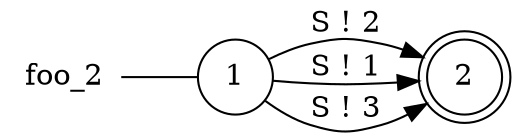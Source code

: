 digraph foo_2 {
	rankdir="LR";
	n_0 [label="foo_2", shape="plaintext"];
	n_1 [id="1", shape=circle, label="1"];
	n_0 -> n_1 [arrowhead=none];
	n_2 [id="2", shape=doublecircle, label="2"];

	n_1 -> n_2 [id="[$e|4]", label="S ! 2"];
	n_1 -> n_2 [id="[$e|2]", label="S ! 1"];
	n_1 -> n_2 [id="[$e|3]", label="S ! 3"];
}
